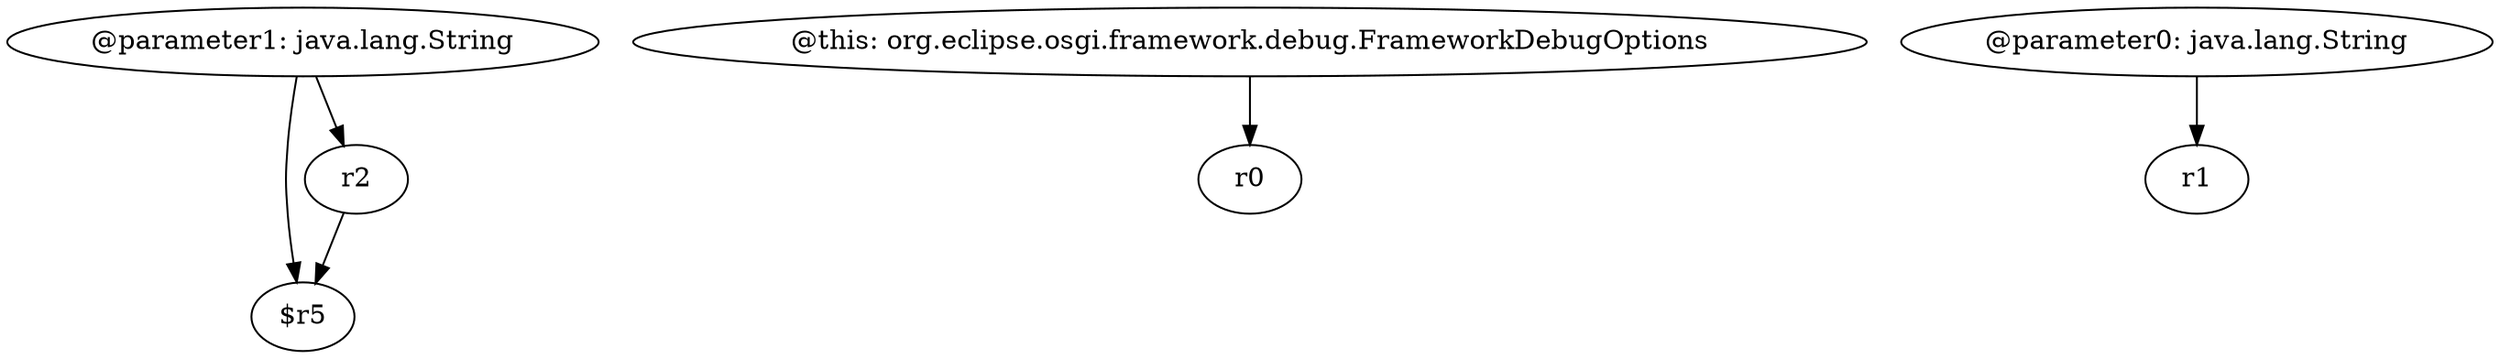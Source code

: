 digraph g {
0[label="@parameter1: java.lang.String"]
1[label="$r5"]
0->1[label=""]
2[label="@this: org.eclipse.osgi.framework.debug.FrameworkDebugOptions"]
3[label="r0"]
2->3[label=""]
4[label="@parameter0: java.lang.String"]
5[label="r1"]
4->5[label=""]
6[label="r2"]
0->6[label=""]
6->1[label=""]
}